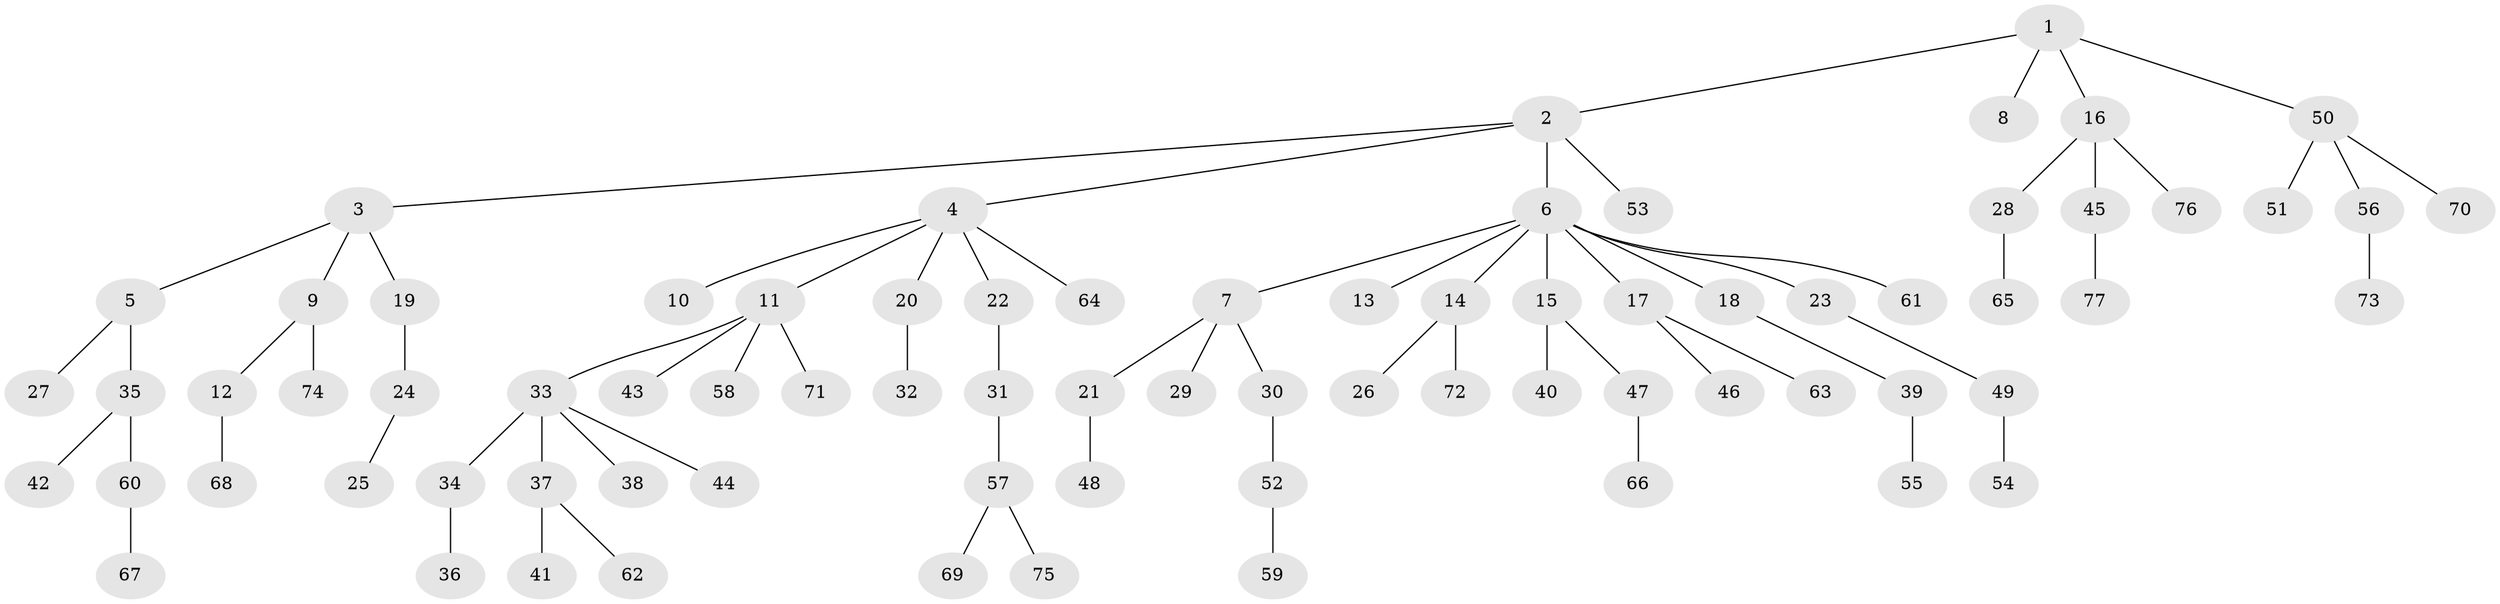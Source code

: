 // Generated by graph-tools (version 1.1) at 2025/50/03/09/25 03:50:21]
// undirected, 77 vertices, 76 edges
graph export_dot {
graph [start="1"]
  node [color=gray90,style=filled];
  1;
  2;
  3;
  4;
  5;
  6;
  7;
  8;
  9;
  10;
  11;
  12;
  13;
  14;
  15;
  16;
  17;
  18;
  19;
  20;
  21;
  22;
  23;
  24;
  25;
  26;
  27;
  28;
  29;
  30;
  31;
  32;
  33;
  34;
  35;
  36;
  37;
  38;
  39;
  40;
  41;
  42;
  43;
  44;
  45;
  46;
  47;
  48;
  49;
  50;
  51;
  52;
  53;
  54;
  55;
  56;
  57;
  58;
  59;
  60;
  61;
  62;
  63;
  64;
  65;
  66;
  67;
  68;
  69;
  70;
  71;
  72;
  73;
  74;
  75;
  76;
  77;
  1 -- 2;
  1 -- 8;
  1 -- 16;
  1 -- 50;
  2 -- 3;
  2 -- 4;
  2 -- 6;
  2 -- 53;
  3 -- 5;
  3 -- 9;
  3 -- 19;
  4 -- 10;
  4 -- 11;
  4 -- 20;
  4 -- 22;
  4 -- 64;
  5 -- 27;
  5 -- 35;
  6 -- 7;
  6 -- 13;
  6 -- 14;
  6 -- 15;
  6 -- 17;
  6 -- 18;
  6 -- 23;
  6 -- 61;
  7 -- 21;
  7 -- 29;
  7 -- 30;
  9 -- 12;
  9 -- 74;
  11 -- 33;
  11 -- 43;
  11 -- 58;
  11 -- 71;
  12 -- 68;
  14 -- 26;
  14 -- 72;
  15 -- 40;
  15 -- 47;
  16 -- 28;
  16 -- 45;
  16 -- 76;
  17 -- 46;
  17 -- 63;
  18 -- 39;
  19 -- 24;
  20 -- 32;
  21 -- 48;
  22 -- 31;
  23 -- 49;
  24 -- 25;
  28 -- 65;
  30 -- 52;
  31 -- 57;
  33 -- 34;
  33 -- 37;
  33 -- 38;
  33 -- 44;
  34 -- 36;
  35 -- 42;
  35 -- 60;
  37 -- 41;
  37 -- 62;
  39 -- 55;
  45 -- 77;
  47 -- 66;
  49 -- 54;
  50 -- 51;
  50 -- 56;
  50 -- 70;
  52 -- 59;
  56 -- 73;
  57 -- 69;
  57 -- 75;
  60 -- 67;
}
